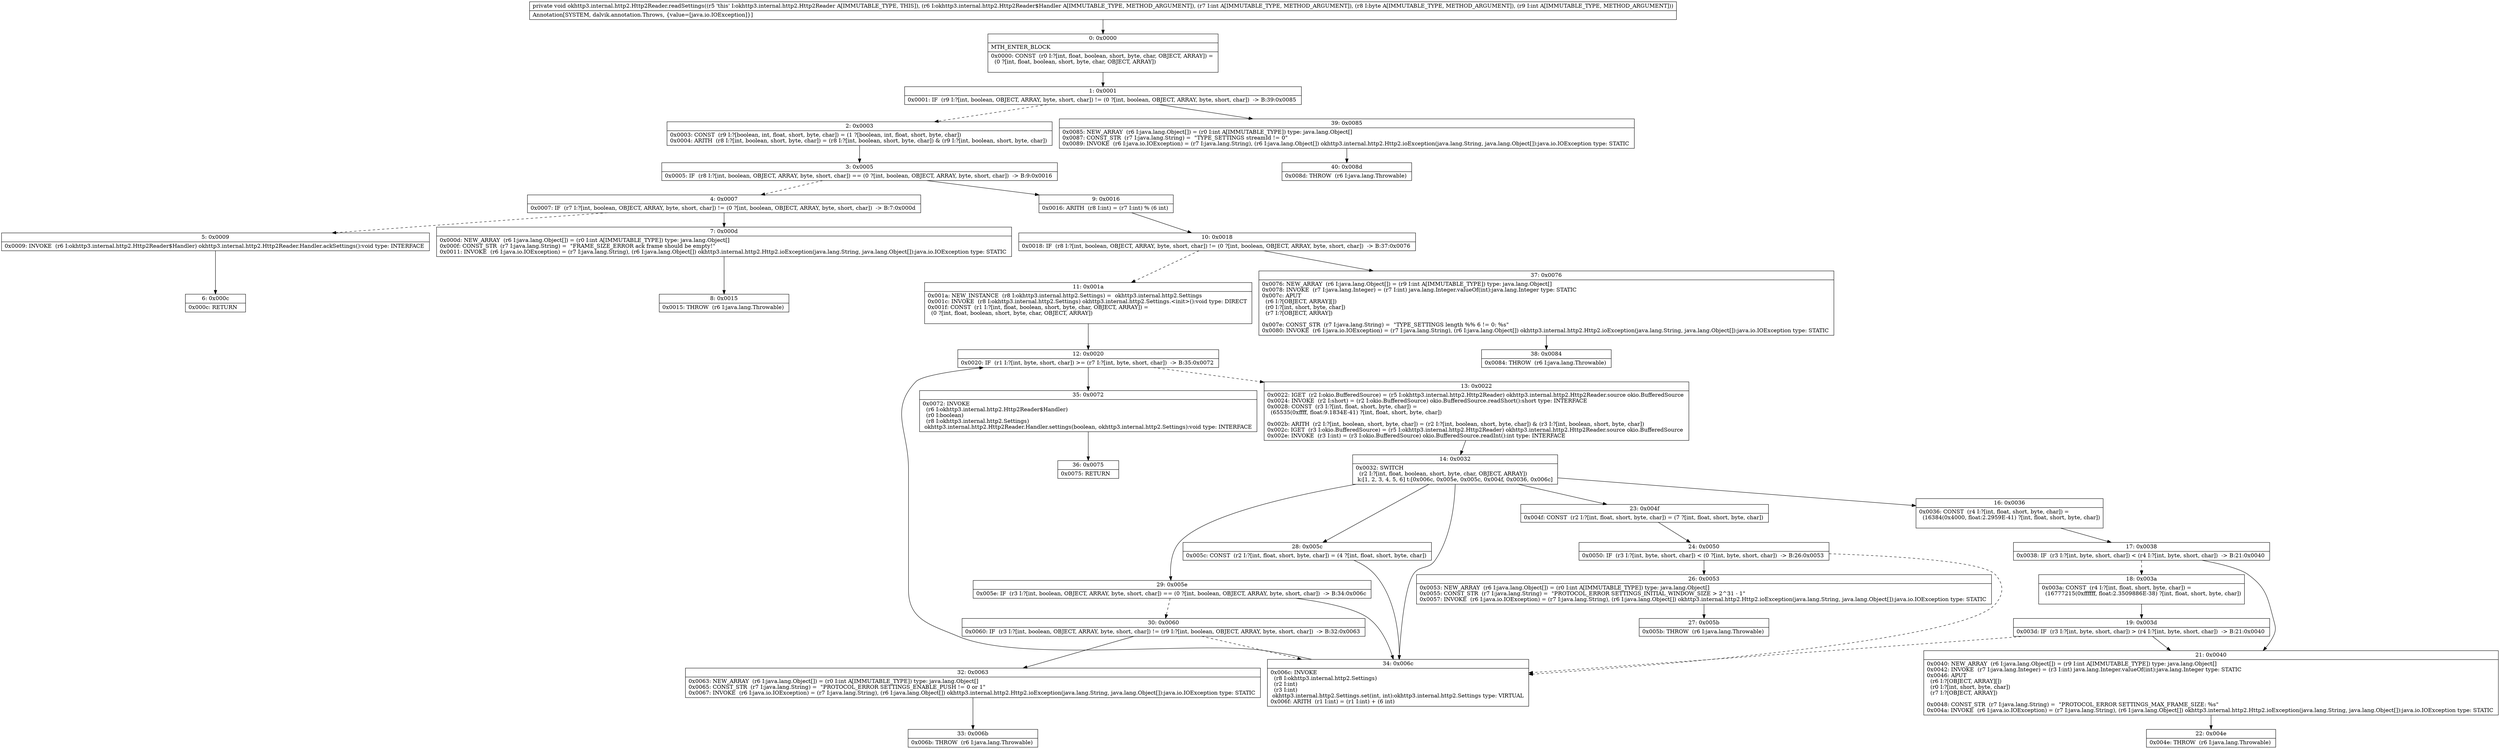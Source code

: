 digraph "CFG forokhttp3.internal.http2.Http2Reader.readSettings(Lokhttp3\/internal\/http2\/Http2Reader$Handler;IBI)V" {
Node_0 [shape=record,label="{0\:\ 0x0000|MTH_ENTER_BLOCK\l|0x0000: CONST  (r0 I:?[int, float, boolean, short, byte, char, OBJECT, ARRAY]) = \l  (0 ?[int, float, boolean, short, byte, char, OBJECT, ARRAY])\l \l}"];
Node_1 [shape=record,label="{1\:\ 0x0001|0x0001: IF  (r9 I:?[int, boolean, OBJECT, ARRAY, byte, short, char]) != (0 ?[int, boolean, OBJECT, ARRAY, byte, short, char])  \-\> B:39:0x0085 \l}"];
Node_2 [shape=record,label="{2\:\ 0x0003|0x0003: CONST  (r9 I:?[boolean, int, float, short, byte, char]) = (1 ?[boolean, int, float, short, byte, char]) \l0x0004: ARITH  (r8 I:?[int, boolean, short, byte, char]) = (r8 I:?[int, boolean, short, byte, char]) & (r9 I:?[int, boolean, short, byte, char]) \l}"];
Node_3 [shape=record,label="{3\:\ 0x0005|0x0005: IF  (r8 I:?[int, boolean, OBJECT, ARRAY, byte, short, char]) == (0 ?[int, boolean, OBJECT, ARRAY, byte, short, char])  \-\> B:9:0x0016 \l}"];
Node_4 [shape=record,label="{4\:\ 0x0007|0x0007: IF  (r7 I:?[int, boolean, OBJECT, ARRAY, byte, short, char]) != (0 ?[int, boolean, OBJECT, ARRAY, byte, short, char])  \-\> B:7:0x000d \l}"];
Node_5 [shape=record,label="{5\:\ 0x0009|0x0009: INVOKE  (r6 I:okhttp3.internal.http2.Http2Reader$Handler) okhttp3.internal.http2.Http2Reader.Handler.ackSettings():void type: INTERFACE \l}"];
Node_6 [shape=record,label="{6\:\ 0x000c|0x000c: RETURN   \l}"];
Node_7 [shape=record,label="{7\:\ 0x000d|0x000d: NEW_ARRAY  (r6 I:java.lang.Object[]) = (r0 I:int A[IMMUTABLE_TYPE]) type: java.lang.Object[] \l0x000f: CONST_STR  (r7 I:java.lang.String) =  \"FRAME_SIZE_ERROR ack frame should be empty!\" \l0x0011: INVOKE  (r6 I:java.io.IOException) = (r7 I:java.lang.String), (r6 I:java.lang.Object[]) okhttp3.internal.http2.Http2.ioException(java.lang.String, java.lang.Object[]):java.io.IOException type: STATIC \l}"];
Node_8 [shape=record,label="{8\:\ 0x0015|0x0015: THROW  (r6 I:java.lang.Throwable) \l}"];
Node_9 [shape=record,label="{9\:\ 0x0016|0x0016: ARITH  (r8 I:int) = (r7 I:int) % (6 int) \l}"];
Node_10 [shape=record,label="{10\:\ 0x0018|0x0018: IF  (r8 I:?[int, boolean, OBJECT, ARRAY, byte, short, char]) != (0 ?[int, boolean, OBJECT, ARRAY, byte, short, char])  \-\> B:37:0x0076 \l}"];
Node_11 [shape=record,label="{11\:\ 0x001a|0x001a: NEW_INSTANCE  (r8 I:okhttp3.internal.http2.Settings) =  okhttp3.internal.http2.Settings \l0x001c: INVOKE  (r8 I:okhttp3.internal.http2.Settings) okhttp3.internal.http2.Settings.\<init\>():void type: DIRECT \l0x001f: CONST  (r1 I:?[int, float, boolean, short, byte, char, OBJECT, ARRAY]) = \l  (0 ?[int, float, boolean, short, byte, char, OBJECT, ARRAY])\l \l}"];
Node_12 [shape=record,label="{12\:\ 0x0020|0x0020: IF  (r1 I:?[int, byte, short, char]) \>= (r7 I:?[int, byte, short, char])  \-\> B:35:0x0072 \l}"];
Node_13 [shape=record,label="{13\:\ 0x0022|0x0022: IGET  (r2 I:okio.BufferedSource) = (r5 I:okhttp3.internal.http2.Http2Reader) okhttp3.internal.http2.Http2Reader.source okio.BufferedSource \l0x0024: INVOKE  (r2 I:short) = (r2 I:okio.BufferedSource) okio.BufferedSource.readShort():short type: INTERFACE \l0x0028: CONST  (r3 I:?[int, float, short, byte, char]) = \l  (65535(0xffff, float:9.1834E\-41) ?[int, float, short, byte, char])\l \l0x002b: ARITH  (r2 I:?[int, boolean, short, byte, char]) = (r2 I:?[int, boolean, short, byte, char]) & (r3 I:?[int, boolean, short, byte, char]) \l0x002c: IGET  (r3 I:okio.BufferedSource) = (r5 I:okhttp3.internal.http2.Http2Reader) okhttp3.internal.http2.Http2Reader.source okio.BufferedSource \l0x002e: INVOKE  (r3 I:int) = (r3 I:okio.BufferedSource) okio.BufferedSource.readInt():int type: INTERFACE \l}"];
Node_14 [shape=record,label="{14\:\ 0x0032|0x0032: SWITCH  \l  (r2 I:?[int, float, boolean, short, byte, char, OBJECT, ARRAY])\l k:[1, 2, 3, 4, 5, 6] t:[0x006c, 0x005e, 0x005c, 0x004f, 0x0036, 0x006c] \l}"];
Node_16 [shape=record,label="{16\:\ 0x0036|0x0036: CONST  (r4 I:?[int, float, short, byte, char]) = \l  (16384(0x4000, float:2.2959E\-41) ?[int, float, short, byte, char])\l \l}"];
Node_17 [shape=record,label="{17\:\ 0x0038|0x0038: IF  (r3 I:?[int, byte, short, char]) \< (r4 I:?[int, byte, short, char])  \-\> B:21:0x0040 \l}"];
Node_18 [shape=record,label="{18\:\ 0x003a|0x003a: CONST  (r4 I:?[int, float, short, byte, char]) = \l  (16777215(0xffffff, float:2.3509886E\-38) ?[int, float, short, byte, char])\l \l}"];
Node_19 [shape=record,label="{19\:\ 0x003d|0x003d: IF  (r3 I:?[int, byte, short, char]) \> (r4 I:?[int, byte, short, char])  \-\> B:21:0x0040 \l}"];
Node_21 [shape=record,label="{21\:\ 0x0040|0x0040: NEW_ARRAY  (r6 I:java.lang.Object[]) = (r9 I:int A[IMMUTABLE_TYPE]) type: java.lang.Object[] \l0x0042: INVOKE  (r7 I:java.lang.Integer) = (r3 I:int) java.lang.Integer.valueOf(int):java.lang.Integer type: STATIC \l0x0046: APUT  \l  (r6 I:?[OBJECT, ARRAY][])\l  (r0 I:?[int, short, byte, char])\l  (r7 I:?[OBJECT, ARRAY])\l \l0x0048: CONST_STR  (r7 I:java.lang.String) =  \"PROTOCOL_ERROR SETTINGS_MAX_FRAME_SIZE: %s\" \l0x004a: INVOKE  (r6 I:java.io.IOException) = (r7 I:java.lang.String), (r6 I:java.lang.Object[]) okhttp3.internal.http2.Http2.ioException(java.lang.String, java.lang.Object[]):java.io.IOException type: STATIC \l}"];
Node_22 [shape=record,label="{22\:\ 0x004e|0x004e: THROW  (r6 I:java.lang.Throwable) \l}"];
Node_23 [shape=record,label="{23\:\ 0x004f|0x004f: CONST  (r2 I:?[int, float, short, byte, char]) = (7 ?[int, float, short, byte, char]) \l}"];
Node_24 [shape=record,label="{24\:\ 0x0050|0x0050: IF  (r3 I:?[int, byte, short, char]) \< (0 ?[int, byte, short, char])  \-\> B:26:0x0053 \l}"];
Node_26 [shape=record,label="{26\:\ 0x0053|0x0053: NEW_ARRAY  (r6 I:java.lang.Object[]) = (r0 I:int A[IMMUTABLE_TYPE]) type: java.lang.Object[] \l0x0055: CONST_STR  (r7 I:java.lang.String) =  \"PROTOCOL_ERROR SETTINGS_INITIAL_WINDOW_SIZE \> 2^31 \- 1\" \l0x0057: INVOKE  (r6 I:java.io.IOException) = (r7 I:java.lang.String), (r6 I:java.lang.Object[]) okhttp3.internal.http2.Http2.ioException(java.lang.String, java.lang.Object[]):java.io.IOException type: STATIC \l}"];
Node_27 [shape=record,label="{27\:\ 0x005b|0x005b: THROW  (r6 I:java.lang.Throwable) \l}"];
Node_28 [shape=record,label="{28\:\ 0x005c|0x005c: CONST  (r2 I:?[int, float, short, byte, char]) = (4 ?[int, float, short, byte, char]) \l}"];
Node_29 [shape=record,label="{29\:\ 0x005e|0x005e: IF  (r3 I:?[int, boolean, OBJECT, ARRAY, byte, short, char]) == (0 ?[int, boolean, OBJECT, ARRAY, byte, short, char])  \-\> B:34:0x006c \l}"];
Node_30 [shape=record,label="{30\:\ 0x0060|0x0060: IF  (r3 I:?[int, boolean, OBJECT, ARRAY, byte, short, char]) != (r9 I:?[int, boolean, OBJECT, ARRAY, byte, short, char])  \-\> B:32:0x0063 \l}"];
Node_32 [shape=record,label="{32\:\ 0x0063|0x0063: NEW_ARRAY  (r6 I:java.lang.Object[]) = (r0 I:int A[IMMUTABLE_TYPE]) type: java.lang.Object[] \l0x0065: CONST_STR  (r7 I:java.lang.String) =  \"PROTOCOL_ERROR SETTINGS_ENABLE_PUSH != 0 or 1\" \l0x0067: INVOKE  (r6 I:java.io.IOException) = (r7 I:java.lang.String), (r6 I:java.lang.Object[]) okhttp3.internal.http2.Http2.ioException(java.lang.String, java.lang.Object[]):java.io.IOException type: STATIC \l}"];
Node_33 [shape=record,label="{33\:\ 0x006b|0x006b: THROW  (r6 I:java.lang.Throwable) \l}"];
Node_34 [shape=record,label="{34\:\ 0x006c|0x006c: INVOKE  \l  (r8 I:okhttp3.internal.http2.Settings)\l  (r2 I:int)\l  (r3 I:int)\l okhttp3.internal.http2.Settings.set(int, int):okhttp3.internal.http2.Settings type: VIRTUAL \l0x006f: ARITH  (r1 I:int) = (r1 I:int) + (6 int) \l}"];
Node_35 [shape=record,label="{35\:\ 0x0072|0x0072: INVOKE  \l  (r6 I:okhttp3.internal.http2.Http2Reader$Handler)\l  (r0 I:boolean)\l  (r8 I:okhttp3.internal.http2.Settings)\l okhttp3.internal.http2.Http2Reader.Handler.settings(boolean, okhttp3.internal.http2.Settings):void type: INTERFACE \l}"];
Node_36 [shape=record,label="{36\:\ 0x0075|0x0075: RETURN   \l}"];
Node_37 [shape=record,label="{37\:\ 0x0076|0x0076: NEW_ARRAY  (r6 I:java.lang.Object[]) = (r9 I:int A[IMMUTABLE_TYPE]) type: java.lang.Object[] \l0x0078: INVOKE  (r7 I:java.lang.Integer) = (r7 I:int) java.lang.Integer.valueOf(int):java.lang.Integer type: STATIC \l0x007c: APUT  \l  (r6 I:?[OBJECT, ARRAY][])\l  (r0 I:?[int, short, byte, char])\l  (r7 I:?[OBJECT, ARRAY])\l \l0x007e: CONST_STR  (r7 I:java.lang.String) =  \"TYPE_SETTINGS length %% 6 != 0: %s\" \l0x0080: INVOKE  (r6 I:java.io.IOException) = (r7 I:java.lang.String), (r6 I:java.lang.Object[]) okhttp3.internal.http2.Http2.ioException(java.lang.String, java.lang.Object[]):java.io.IOException type: STATIC \l}"];
Node_38 [shape=record,label="{38\:\ 0x0084|0x0084: THROW  (r6 I:java.lang.Throwable) \l}"];
Node_39 [shape=record,label="{39\:\ 0x0085|0x0085: NEW_ARRAY  (r6 I:java.lang.Object[]) = (r0 I:int A[IMMUTABLE_TYPE]) type: java.lang.Object[] \l0x0087: CONST_STR  (r7 I:java.lang.String) =  \"TYPE_SETTINGS streamId != 0\" \l0x0089: INVOKE  (r6 I:java.io.IOException) = (r7 I:java.lang.String), (r6 I:java.lang.Object[]) okhttp3.internal.http2.Http2.ioException(java.lang.String, java.lang.Object[]):java.io.IOException type: STATIC \l}"];
Node_40 [shape=record,label="{40\:\ 0x008d|0x008d: THROW  (r6 I:java.lang.Throwable) \l}"];
MethodNode[shape=record,label="{private void okhttp3.internal.http2.Http2Reader.readSettings((r5 'this' I:okhttp3.internal.http2.Http2Reader A[IMMUTABLE_TYPE, THIS]), (r6 I:okhttp3.internal.http2.Http2Reader$Handler A[IMMUTABLE_TYPE, METHOD_ARGUMENT]), (r7 I:int A[IMMUTABLE_TYPE, METHOD_ARGUMENT]), (r8 I:byte A[IMMUTABLE_TYPE, METHOD_ARGUMENT]), (r9 I:int A[IMMUTABLE_TYPE, METHOD_ARGUMENT]))  | Annotation[SYSTEM, dalvik.annotation.Throws, \{value=[java.io.IOException]\}]\l}"];
MethodNode -> Node_0;
Node_0 -> Node_1;
Node_1 -> Node_2[style=dashed];
Node_1 -> Node_39;
Node_2 -> Node_3;
Node_3 -> Node_4[style=dashed];
Node_3 -> Node_9;
Node_4 -> Node_5[style=dashed];
Node_4 -> Node_7;
Node_5 -> Node_6;
Node_7 -> Node_8;
Node_9 -> Node_10;
Node_10 -> Node_11[style=dashed];
Node_10 -> Node_37;
Node_11 -> Node_12;
Node_12 -> Node_13[style=dashed];
Node_12 -> Node_35;
Node_13 -> Node_14;
Node_14 -> Node_16;
Node_14 -> Node_23;
Node_14 -> Node_28;
Node_14 -> Node_29;
Node_14 -> Node_34;
Node_16 -> Node_17;
Node_17 -> Node_18[style=dashed];
Node_17 -> Node_21;
Node_18 -> Node_19;
Node_19 -> Node_21;
Node_19 -> Node_34[style=dashed];
Node_21 -> Node_22;
Node_23 -> Node_24;
Node_24 -> Node_26;
Node_24 -> Node_34[style=dashed];
Node_26 -> Node_27;
Node_28 -> Node_34;
Node_29 -> Node_30[style=dashed];
Node_29 -> Node_34;
Node_30 -> Node_32;
Node_30 -> Node_34[style=dashed];
Node_32 -> Node_33;
Node_34 -> Node_12;
Node_35 -> Node_36;
Node_37 -> Node_38;
Node_39 -> Node_40;
}

